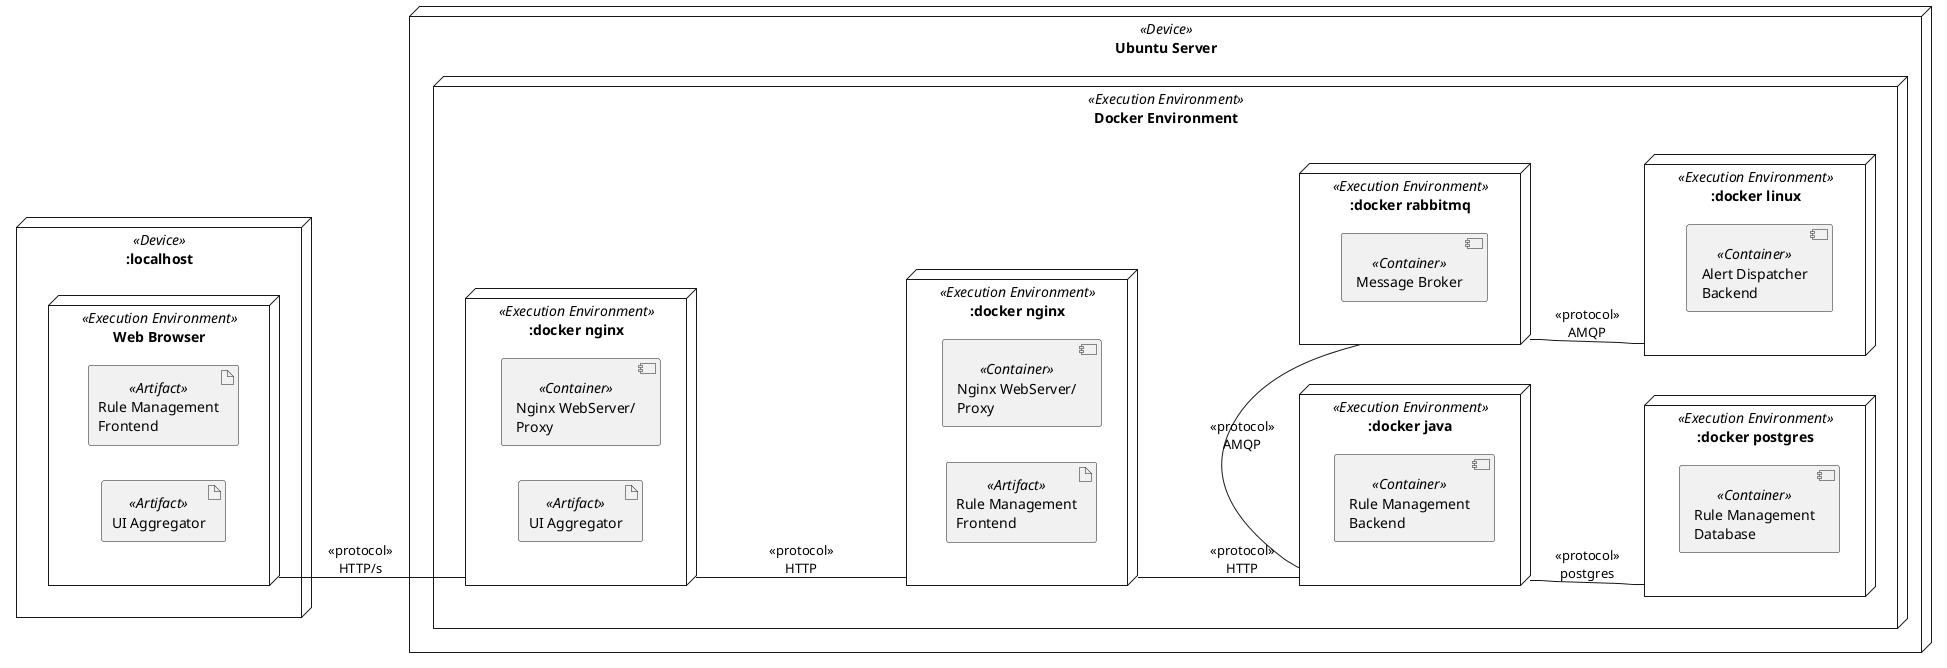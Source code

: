 @startuml diagram

left to right direction

node ":localhost" <<Device>> {
    node "Web Browser" <<Execution Environment>> as BROWSER {
        artifact "Rule Management\nFrontend" <<Artifact>> as UI
        artifact "UI Aggregator" <<Artifact>> as UI_UI
    }
}

node "Ubuntu Server" <<Device>> {
    node "Docker Environment" <<Execution Environment>> {
        node "<b>:docker postgres</b>" <<Execution Environment>> as DB {
            component "Rule Management\nDatabase" <<Container>>
        }
        node "<b>:docker java</b>" <<Execution Environment>> as BACK {
            component "Rule Management\nBackend" <<Container>>
        }
        node "<b>:docker linux</b>" <<Execution Environment>> as FLOW {
            component "Alert Dispatcher\nBackend" <<Container>>
        }
        node "<b>:docker rabbitmq</b>" <<Execution Environment>> as MB {
            component "Message Broker" <<Container>>
        }
        node "<b>:docker nginx</b>" <<Execution Environment>>  as FRONT {
            component "Nginx WebServer/\nProxy" <<Container>>
            artifact "Rule Management\nFrontend" <<Artifact>>
        }
        node "<b>:docker nginx</b>" <<Execution Environment>>  as FRONT_UI {
            component "Nginx WebServer/\nProxy" <<Container>> as D
            artifact "UI Aggregator" <<Artifact>>
        }
        BACK -- DB : "<<protocol>>\npostgres"
        BACK - MB : "<<protocol>>\nAMQP"
        MB -- FLOW : "<<protocol>>\nAMQP"
        FRONT -- BACK : "<<protocol>>\nHTTP"
        FRONT_UI -- FRONT:  "<<protocol>>\nHTTP"
    }
}
BROWSER -- FRONT_UI : "<<protocol>>\nHTTP/s"

@enduml
